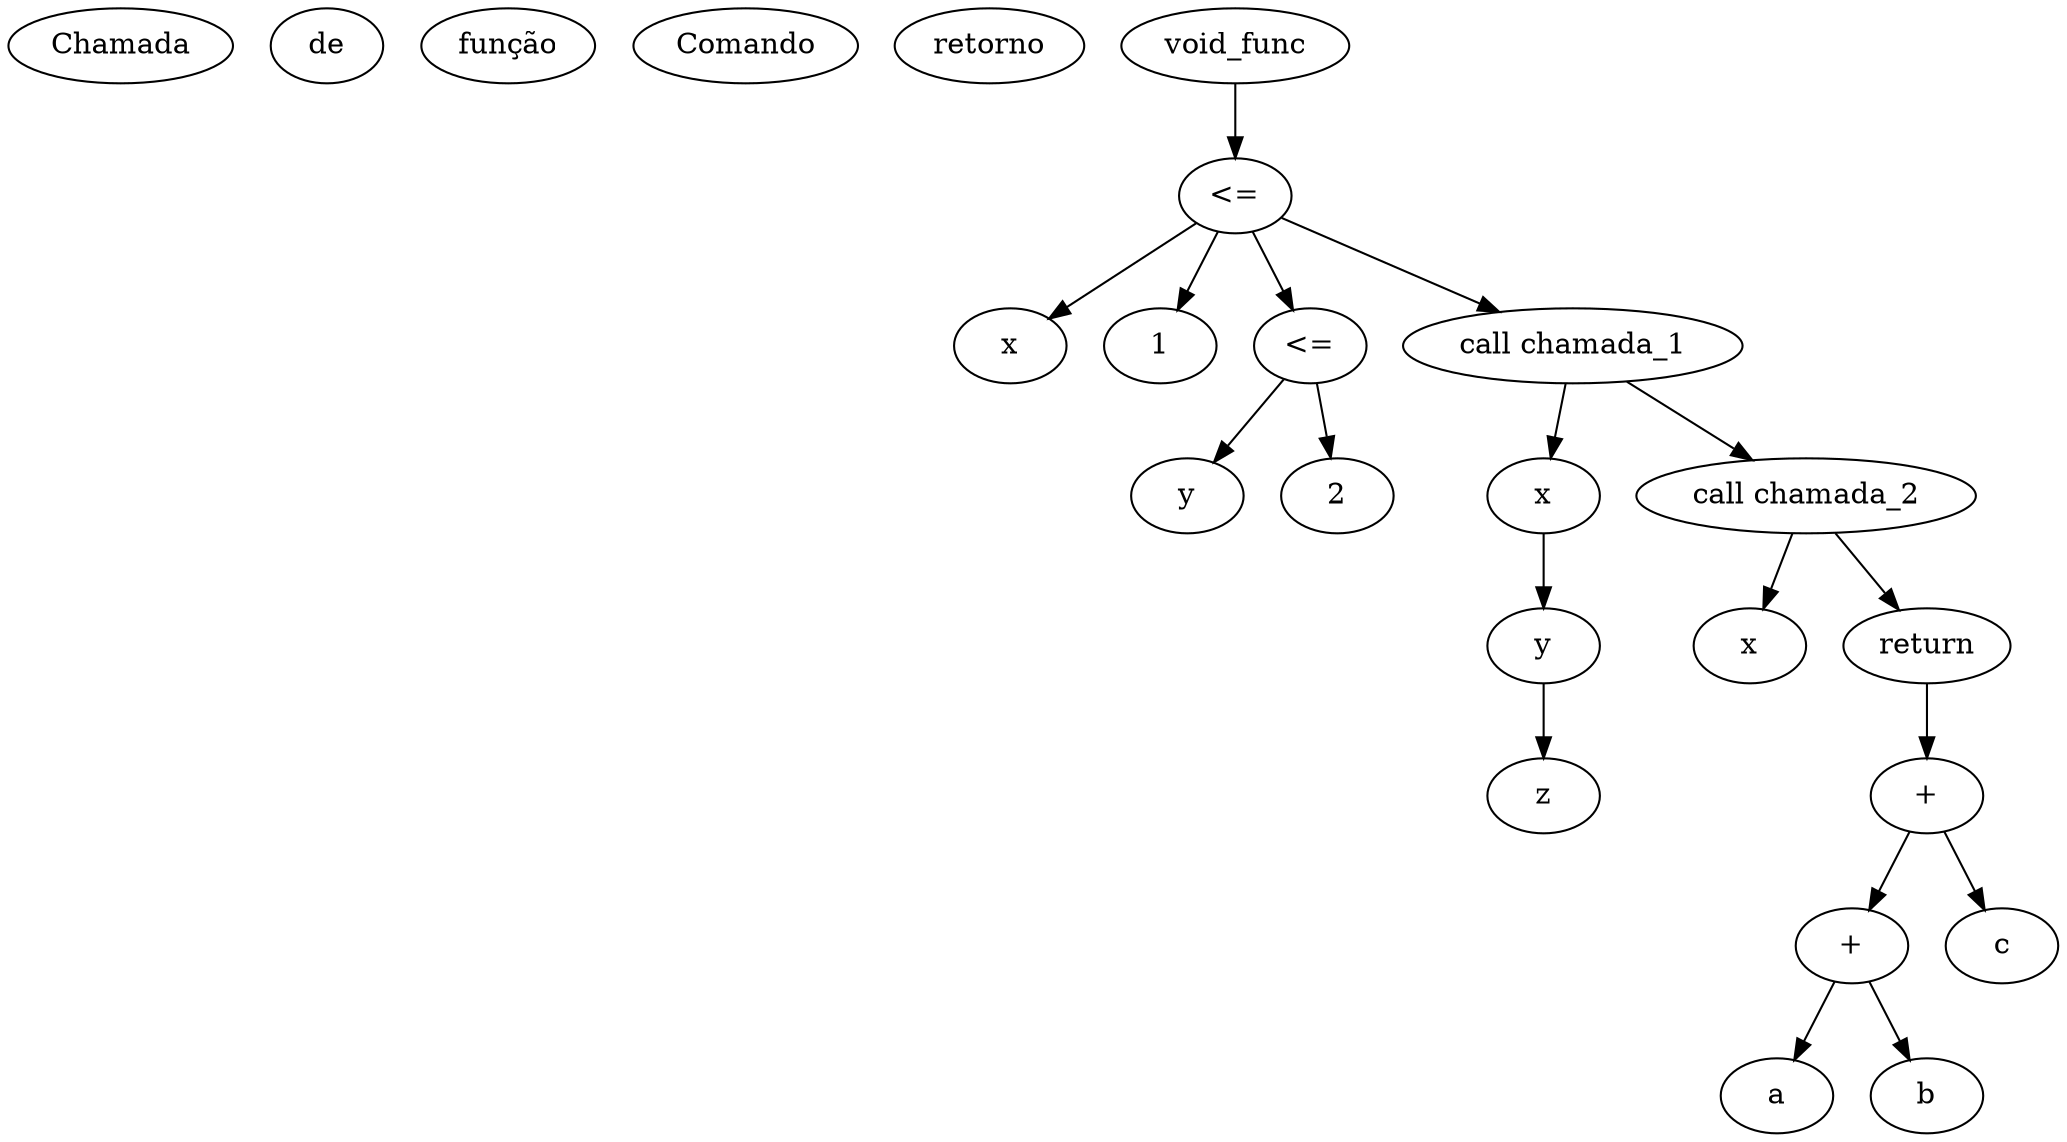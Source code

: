 # Executado assim: output2dot.sh 
# https://graphviz.org/doc/info/lang.html
digraph {
  Chamada de função
  Chamada de função
  Comando de retorno
  x6000000411e0 [label="void_func"];
  x6000000411e0 -> x600000041240
  x600000041240 [label="<="];
  x600000041240 -> x600000041200
  x600000041240 -> x600000041220
  x600000041240 -> x6000000412a0
  x600000041240 -> x600000041340
  x600000041200 [label="x"];
  x600000041220 [label="1"];
  x6000000412a0 [label="<="];
  x6000000412a0 -> x600000041260
  x6000000412a0 -> x600000041280
  x600000041260 [label="y"];
  x600000041280 [label="2"];
  x600000041340 [label="call chamada_1"];
  x600000041340 -> x6000000412e0
  x600000041340 -> x600000041380
  x6000000412e0 [label="x"];
  x6000000412e0 -> x600000041300
  x600000041300 [label="y"];
  x600000041300 -> x600000041320
  x600000041320 [label="z"];
  x600000041380 [label="call chamada_2"];
  x600000041380 -> x600000041360
  x600000041380 -> x600000041440
  x600000041360 [label="x"];
  x600000041440 [label="return"];
  x600000041440 -> x600000041420
  x600000041420 [label="+"];
  x600000041420 -> x6000000413e0
  x600000041420 -> x600000041400
  x6000000413e0 [label="+"];
  x6000000413e0 -> x6000000413a0
  x6000000413e0 -> x6000000413c0
  x6000000413a0 [label="a"];
  x6000000413c0 [label="b"];
  x600000041400 [label="c"];
}
